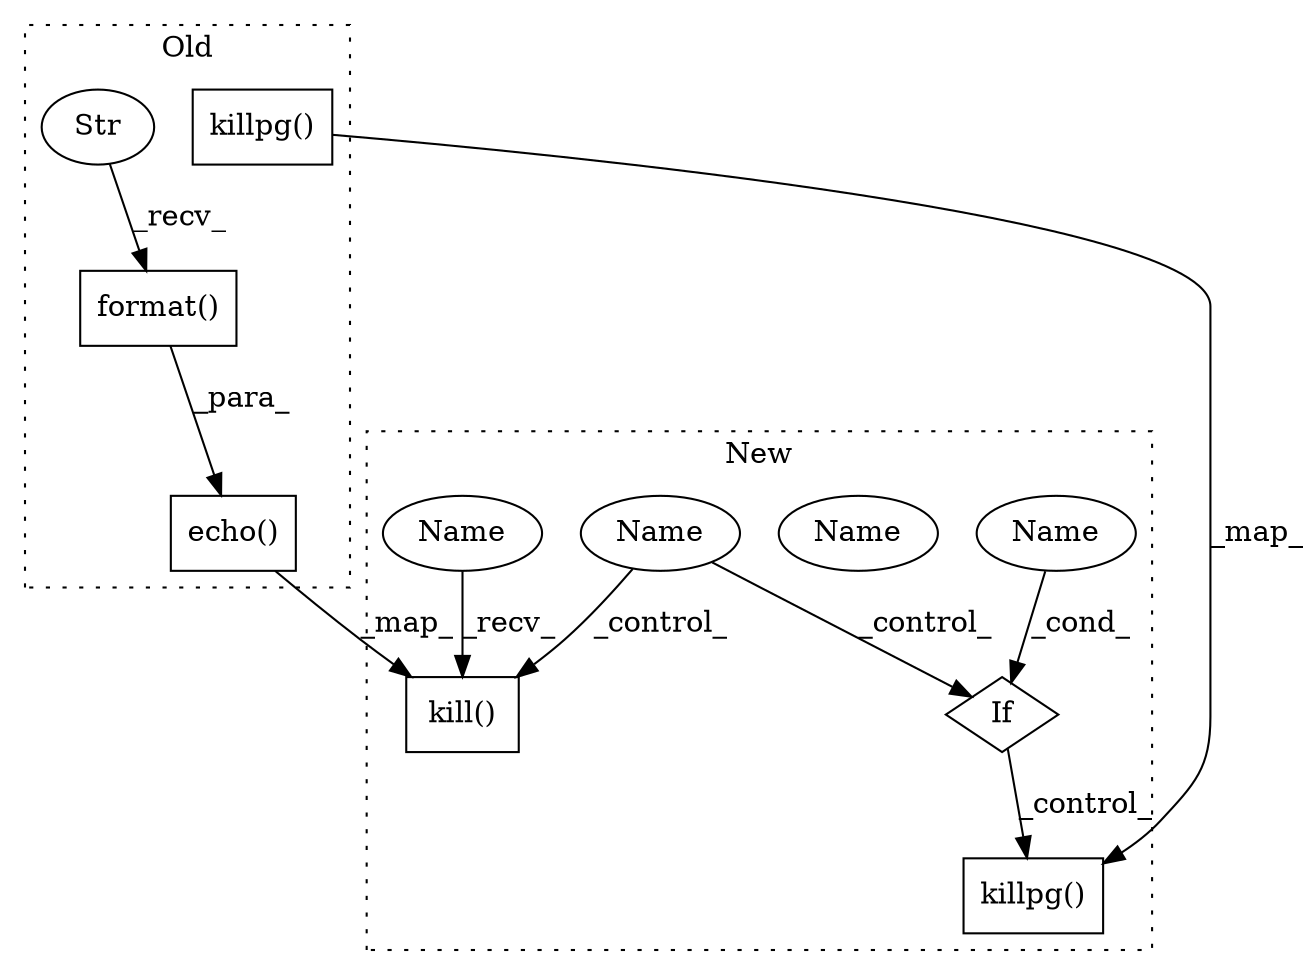digraph G {
subgraph cluster0 {
1 [label="echo()" a="75" s="11300,11365" l="11,1" shape="box"];
4 [label="killpg()" a="75" s="11568,11617" l="10,1" shape="box"];
8 [label="format()" a="75" s="11311,11364" l="42,1" shape="box"];
9 [label="Str" a="66" s="11311" l="34" shape="ellipse"];
label = "Old";
style="dotted";
}
subgraph cluster1 {
2 [label="kill()" a="75" s="11756,11791" l="8,1" shape="box"];
3 [label="Name" a="87" s="11186" l="7" shape="ellipse"];
5 [label="killpg()" a="75" s="11877,11926" l="10,1" shape="box"];
6 [label="If" a="96" s="11821" l="3" shape="diamond"];
7 [label="Name" a="87" s="11824" l="19" shape="ellipse"];
10 [label="Name" a="87" s="11756" l="2" shape="ellipse"];
11 [label="Name" a="87" s="11824" l="19" shape="ellipse"];
label = "New";
style="dotted";
}
1 -> 2 [label="_map_"];
3 -> 2 [label="_control_"];
3 -> 6 [label="_control_"];
4 -> 5 [label="_map_"];
6 -> 5 [label="_control_"];
8 -> 1 [label="_para_"];
9 -> 8 [label="_recv_"];
10 -> 2 [label="_recv_"];
11 -> 6 [label="_cond_"];
}